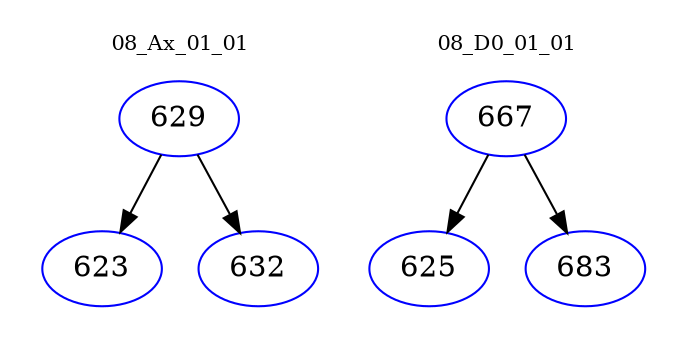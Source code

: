 digraph{
subgraph cluster_0 {
color = white
label = "08_Ax_01_01";
fontsize=10;
T0_629 [label="629", color="blue"]
T0_629 -> T0_623 [color="black"]
T0_623 [label="623", color="blue"]
T0_629 -> T0_632 [color="black"]
T0_632 [label="632", color="blue"]
}
subgraph cluster_1 {
color = white
label = "08_D0_01_01";
fontsize=10;
T1_667 [label="667", color="blue"]
T1_667 -> T1_625 [color="black"]
T1_625 [label="625", color="blue"]
T1_667 -> T1_683 [color="black"]
T1_683 [label="683", color="blue"]
}
}
